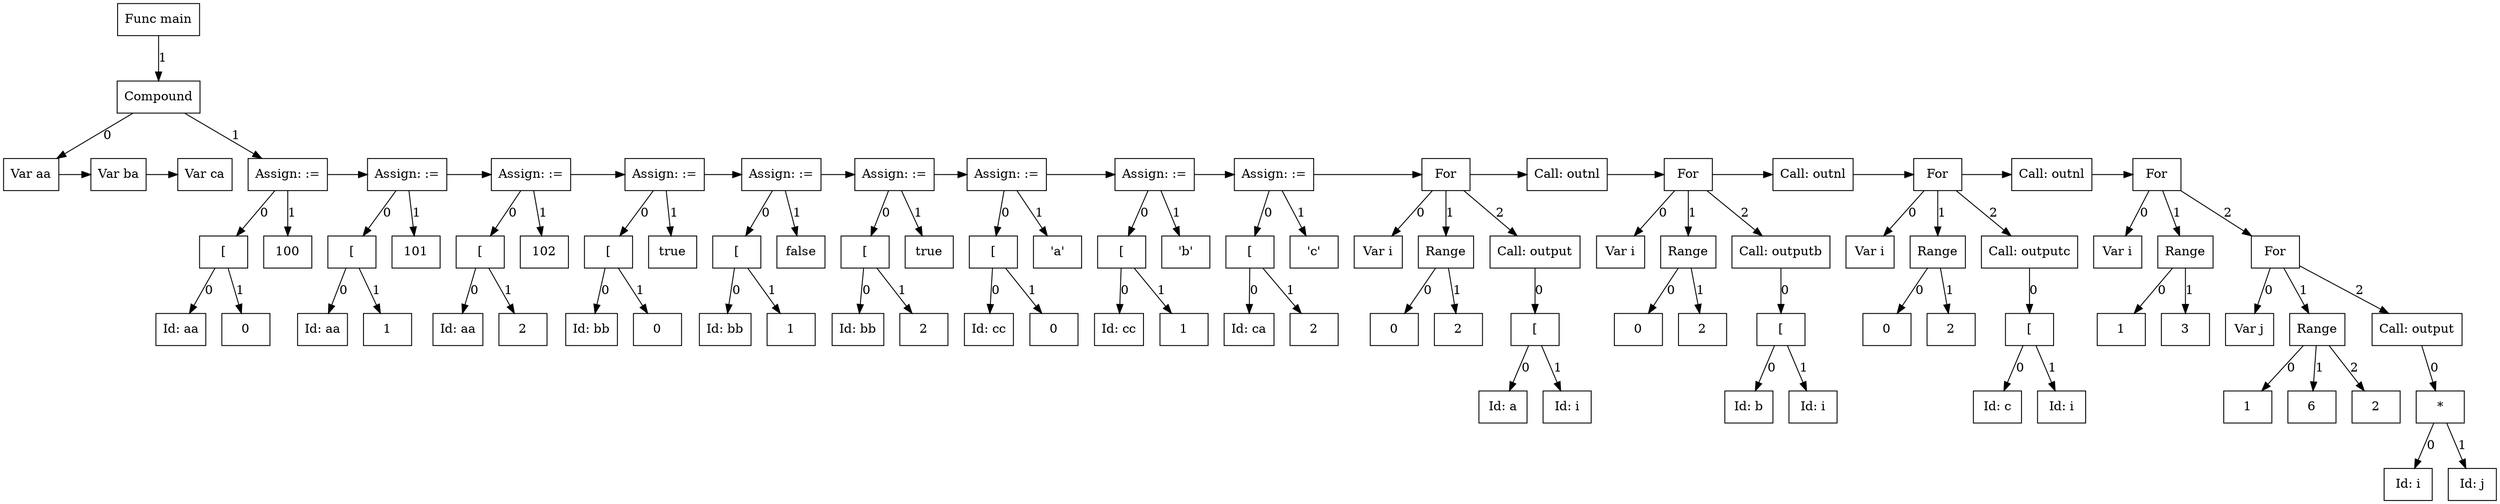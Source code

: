 digraph G {
node94 [label="Func main"; shape=box];
subgraph childNames_94 {
rankdir="LR"; rank="same"; ordering=out
node93 [label="Compound"; shape=box];
}

subgraph childPtrs_94 {
rankdir="TB";
node94 -> node93 [label="1"];
}

subgraph childNames_93 {
rankdir="LR"; rank="same"; ordering=out
node0 [label="Var aa"; shape=box];
node7 [label="Assign: :="; shape=box];
}

subgraph childPtrs_93 {
rankdir="TB";
node93 -> node0 [label="0"];
node93 -> node7 [label="1"];
}

subgraph SibNames_0 {
rankdir="LR"; rank="same";
node0 [label="Var aa"; shape=box];
node1 [label="Var ba"; shape=box];
node2 [label="Var ca"; shape=box];
}

subgraph SibPtrs_0 {
rankdir="LR";
node0 -> node1;
node1 -> node2;
}

subgraph childNames_7 {
rankdir="LR"; rank="same"; ordering=out
node4 [label="["; shape=box];
node6 [label="100"; shape=box];
}

subgraph childPtrs_7 {
rankdir="TB";
node7 -> node4 [label="0"];
node7 -> node6 [label="1"];
}

subgraph childNames_4 {
rankdir="LR"; rank="same"; ordering=out
node5 [label="Id: aa"; shape=box];
node3 [label="0"; shape=box];
}

subgraph childPtrs_4 {
rankdir="TB";
node4 -> node5 [label="0"];
node4 -> node3 [label="1"];
}

subgraph SibNames_7 {
rankdir="LR"; rank="same";
node7 [label="Assign: :="; shape=box];
node12 [label="Assign: :="; shape=box];
node17 [label="Assign: :="; shape=box];
node22 [label="Assign: :="; shape=box];
node27 [label="Assign: :="; shape=box];
node32 [label="Assign: :="; shape=box];
node37 [label="Assign: :="; shape=box];
node42 [label="Assign: :="; shape=box];
node47 [label="Assign: :="; shape=box];
node55 [label="For"; shape=box];
node57 [label="Call: outnl"; shape=box];
node65 [label="For"; shape=box];
node67 [label="Call: outnl"; shape=box];
node75 [label="For"; shape=box];
node77 [label="Call: outnl"; shape=box];
node91 [label="For"; shape=box];
}

subgraph SibPtrs_7 {
rankdir="LR";
node7 -> node12;
node12 -> node17;
node17 -> node22;
node22 -> node27;
node27 -> node32;
node32 -> node37;
node37 -> node42;
node42 -> node47;
node47 -> node55;
node55 -> node57;
node57 -> node65;
node65 -> node67;
node67 -> node75;
node75 -> node77;
node77 -> node91;
}

subgraph childNames_12 {
rankdir="LR"; rank="same"; ordering=out
node9 [label="["; shape=box];
node11 [label="101"; shape=box];
}

subgraph childPtrs_12 {
rankdir="TB";
node12 -> node9 [label="0"];
node12 -> node11 [label="1"];
}

subgraph childNames_9 {
rankdir="LR"; rank="same"; ordering=out
node10 [label="Id: aa"; shape=box];
node8 [label="1"; shape=box];
}

subgraph childPtrs_9 {
rankdir="TB";
node9 -> node10 [label="0"];
node9 -> node8 [label="1"];
}

subgraph childNames_17 {
rankdir="LR"; rank="same"; ordering=out
node14 [label="["; shape=box];
node16 [label="102"; shape=box];
}

subgraph childPtrs_17 {
rankdir="TB";
node17 -> node14 [label="0"];
node17 -> node16 [label="1"];
}

subgraph childNames_14 {
rankdir="LR"; rank="same"; ordering=out
node15 [label="Id: aa"; shape=box];
node13 [label="2"; shape=box];
}

subgraph childPtrs_14 {
rankdir="TB";
node14 -> node15 [label="0"];
node14 -> node13 [label="1"];
}

subgraph childNames_22 {
rankdir="LR"; rank="same"; ordering=out
node19 [label="["; shape=box];
node21 [label="true"; shape=box];
}

subgraph childPtrs_22 {
rankdir="TB";
node22 -> node19 [label="0"];
node22 -> node21 [label="1"];
}

subgraph childNames_19 {
rankdir="LR"; rank="same"; ordering=out
node20 [label="Id: bb"; shape=box];
node18 [label="0"; shape=box];
}

subgraph childPtrs_19 {
rankdir="TB";
node19 -> node20 [label="0"];
node19 -> node18 [label="1"];
}

subgraph childNames_27 {
rankdir="LR"; rank="same"; ordering=out
node24 [label="["; shape=box];
node26 [label="false"; shape=box];
}

subgraph childPtrs_27 {
rankdir="TB";
node27 -> node24 [label="0"];
node27 -> node26 [label="1"];
}

subgraph childNames_24 {
rankdir="LR"; rank="same"; ordering=out
node25 [label="Id: bb"; shape=box];
node23 [label="1"; shape=box];
}

subgraph childPtrs_24 {
rankdir="TB";
node24 -> node25 [label="0"];
node24 -> node23 [label="1"];
}

subgraph childNames_32 {
rankdir="LR"; rank="same"; ordering=out
node29 [label="["; shape=box];
node31 [label="true"; shape=box];
}

subgraph childPtrs_32 {
rankdir="TB";
node32 -> node29 [label="0"];
node32 -> node31 [label="1"];
}

subgraph childNames_29 {
rankdir="LR"; rank="same"; ordering=out
node30 [label="Id: bb"; shape=box];
node28 [label="2"; shape=box];
}

subgraph childPtrs_29 {
rankdir="TB";
node29 -> node30 [label="0"];
node29 -> node28 [label="1"];
}

subgraph childNames_37 {
rankdir="LR"; rank="same"; ordering=out
node34 [label="["; shape=box];
node36 [label="'a'"; shape=box];
}

subgraph childPtrs_37 {
rankdir="TB";
node37 -> node34 [label="0"];
node37 -> node36 [label="1"];
}

subgraph childNames_34 {
rankdir="LR"; rank="same"; ordering=out
node35 [label="Id: cc"; shape=box];
node33 [label="0"; shape=box];
}

subgraph childPtrs_34 {
rankdir="TB";
node34 -> node35 [label="0"];
node34 -> node33 [label="1"];
}

subgraph childNames_42 {
rankdir="LR"; rank="same"; ordering=out
node39 [label="["; shape=box];
node41 [label="'b'"; shape=box];
}

subgraph childPtrs_42 {
rankdir="TB";
node42 -> node39 [label="0"];
node42 -> node41 [label="1"];
}

subgraph childNames_39 {
rankdir="LR"; rank="same"; ordering=out
node40 [label="Id: cc"; shape=box];
node38 [label="1"; shape=box];
}

subgraph childPtrs_39 {
rankdir="TB";
node39 -> node40 [label="0"];
node39 -> node38 [label="1"];
}

subgraph childNames_47 {
rankdir="LR"; rank="same"; ordering=out
node44 [label="["; shape=box];
node46 [label="'c'"; shape=box];
}

subgraph childPtrs_47 {
rankdir="TB";
node47 -> node44 [label="0"];
node47 -> node46 [label="1"];
}

subgraph childNames_44 {
rankdir="LR"; rank="same"; ordering=out
node45 [label="Id: ca"; shape=box];
node43 [label="2"; shape=box];
}

subgraph childPtrs_44 {
rankdir="TB";
node44 -> node45 [label="0"];
node44 -> node43 [label="1"];
}

subgraph childNames_55 {
rankdir="LR"; rank="same"; ordering=out
node56 [label="Var i"; shape=box];
node50 [label="Range"; shape=box];
node54 [label="Call: output"; shape=box];
}

subgraph childPtrs_55 {
rankdir="TB";
node55 -> node56 [label="0"];
node55 -> node50 [label="1"];
node55 -> node54 [label="2"];
}

subgraph childNames_50 {
rankdir="LR"; rank="same"; ordering=out
node48 [label="0"; shape=box];
node49 [label="2"; shape=box];
}

subgraph childPtrs_50 {
rankdir="TB";
node50 -> node48 [label="0"];
node50 -> node49 [label="1"];
}

subgraph childNames_54 {
rankdir="LR"; rank="same"; ordering=out
node52 [label="["; shape=box];
}

subgraph childPtrs_54 {
rankdir="TB";
node54 -> node52 [label="0"];
}

subgraph childNames_52 {
rankdir="LR"; rank="same"; ordering=out
node53 [label="Id: a"; shape=box];
node51 [label="Id: i"; shape=box];
}

subgraph childPtrs_52 {
rankdir="TB";
node52 -> node53 [label="0"];
node52 -> node51 [label="1"];
}

subgraph childNames_65 {
rankdir="LR"; rank="same"; ordering=out
node66 [label="Var i"; shape=box];
node60 [label="Range"; shape=box];
node64 [label="Call: outputb"; shape=box];
}

subgraph childPtrs_65 {
rankdir="TB";
node65 -> node66 [label="0"];
node65 -> node60 [label="1"];
node65 -> node64 [label="2"];
}

subgraph childNames_60 {
rankdir="LR"; rank="same"; ordering=out
node58 [label="0"; shape=box];
node59 [label="2"; shape=box];
}

subgraph childPtrs_60 {
rankdir="TB";
node60 -> node58 [label="0"];
node60 -> node59 [label="1"];
}

subgraph childNames_64 {
rankdir="LR"; rank="same"; ordering=out
node62 [label="["; shape=box];
}

subgraph childPtrs_64 {
rankdir="TB";
node64 -> node62 [label="0"];
}

subgraph childNames_62 {
rankdir="LR"; rank="same"; ordering=out
node63 [label="Id: b"; shape=box];
node61 [label="Id: i"; shape=box];
}

subgraph childPtrs_62 {
rankdir="TB";
node62 -> node63 [label="0"];
node62 -> node61 [label="1"];
}

subgraph childNames_75 {
rankdir="LR"; rank="same"; ordering=out
node76 [label="Var i"; shape=box];
node70 [label="Range"; shape=box];
node74 [label="Call: outputc"; shape=box];
}

subgraph childPtrs_75 {
rankdir="TB";
node75 -> node76 [label="0"];
node75 -> node70 [label="1"];
node75 -> node74 [label="2"];
}

subgraph childNames_70 {
rankdir="LR"; rank="same"; ordering=out
node68 [label="0"; shape=box];
node69 [label="2"; shape=box];
}

subgraph childPtrs_70 {
rankdir="TB";
node70 -> node68 [label="0"];
node70 -> node69 [label="1"];
}

subgraph childNames_74 {
rankdir="LR"; rank="same"; ordering=out
node72 [label="["; shape=box];
}

subgraph childPtrs_74 {
rankdir="TB";
node74 -> node72 [label="0"];
}

subgraph childNames_72 {
rankdir="LR"; rank="same"; ordering=out
node73 [label="Id: c"; shape=box];
node71 [label="Id: i"; shape=box];
}

subgraph childPtrs_72 {
rankdir="TB";
node72 -> node73 [label="0"];
node72 -> node71 [label="1"];
}

subgraph childNames_91 {
rankdir="LR"; rank="same"; ordering=out
node92 [label="Var i"; shape=box];
node80 [label="Range"; shape=box];
node89 [label="For"; shape=box];
}

subgraph childPtrs_91 {
rankdir="TB";
node91 -> node92 [label="0"];
node91 -> node80 [label="1"];
node91 -> node89 [label="2"];
}

subgraph childNames_80 {
rankdir="LR"; rank="same"; ordering=out
node78 [label="1"; shape=box];
node79 [label="3"; shape=box];
}

subgraph childPtrs_80 {
rankdir="TB";
node80 -> node78 [label="0"];
node80 -> node79 [label="1"];
}

subgraph childNames_89 {
rankdir="LR"; rank="same"; ordering=out
node90 [label="Var j"; shape=box];
node84 [label="Range"; shape=box];
node88 [label="Call: output"; shape=box];
}

subgraph childPtrs_89 {
rankdir="TB";
node89 -> node90 [label="0"];
node89 -> node84 [label="1"];
node89 -> node88 [label="2"];
}

subgraph childNames_84 {
rankdir="LR"; rank="same"; ordering=out
node81 [label="1"; shape=box];
node82 [label="6"; shape=box];
node83 [label="2"; shape=box];
}

subgraph childPtrs_84 {
rankdir="TB";
node84 -> node81 [label="0"];
node84 -> node82 [label="1"];
node84 -> node83 [label="2"];
}

subgraph childNames_88 {
rankdir="LR"; rank="same"; ordering=out
node87 [label="*"; shape=box];
}

subgraph childPtrs_88 {
rankdir="TB";
node88 -> node87 [label="0"];
}

subgraph childNames_87 {
rankdir="LR"; rank="same"; ordering=out
node85 [label="Id: i"; shape=box];
node86 [label="Id: j"; shape=box];
}

subgraph childPtrs_87 {
rankdir="TB";
node87 -> node85 [label="0"];
node87 -> node86 [label="1"];
}

}
